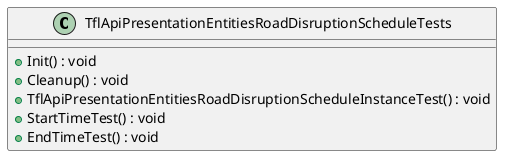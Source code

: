 @startuml
class TflApiPresentationEntitiesRoadDisruptionScheduleTests {
    + Init() : void
    + Cleanup() : void
    + TflApiPresentationEntitiesRoadDisruptionScheduleInstanceTest() : void
    + StartTimeTest() : void
    + EndTimeTest() : void
}
@enduml
